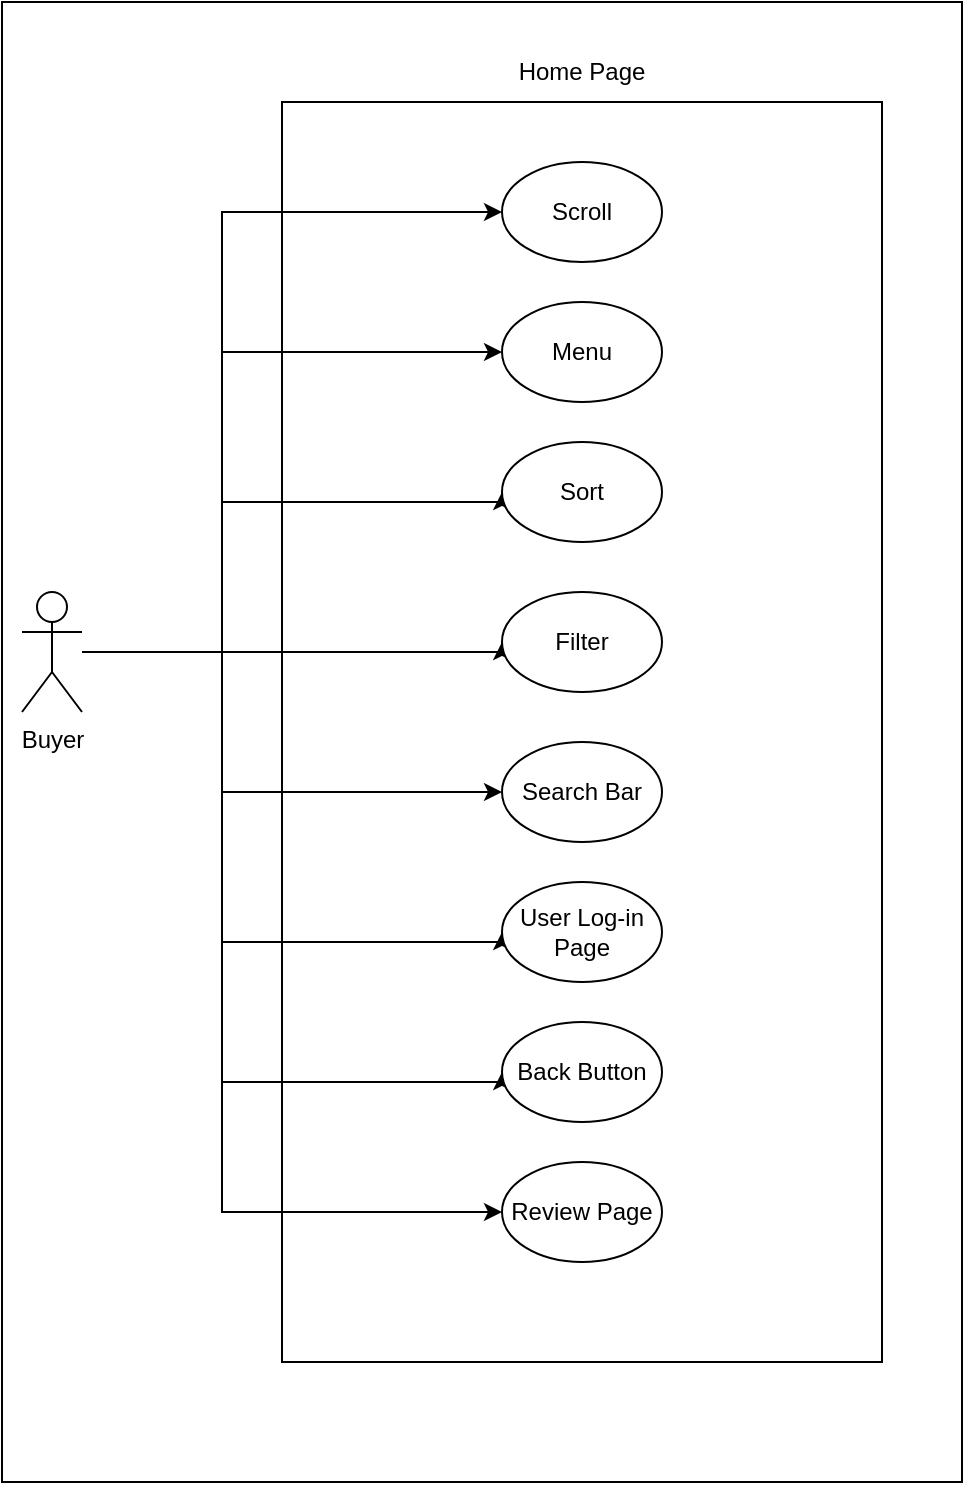 <mxfile version="28.2.4">
  <diagram name="Page-1" id="PWFlzDf_neIg9BVVS4qp">
    <mxGraphModel dx="847" dy="510" grid="1" gridSize="10" guides="1" tooltips="1" connect="1" arrows="1" fold="1" page="1" pageScale="1" pageWidth="850" pageHeight="1100" math="0" shadow="0">
      <root>
        <mxCell id="0" />
        <mxCell id="1" parent="0" />
        <mxCell id="z_xpVIjJXUj7fmtbT9ao-1" value="" style="rounded=0;whiteSpace=wrap;html=1;" vertex="1" parent="1">
          <mxGeometry x="80" y="60" width="480" height="740" as="geometry" />
        </mxCell>
        <mxCell id="_pqnNDwzV3QVhS5kXUrI-2" value="" style="rounded=0;whiteSpace=wrap;html=1;" parent="1" vertex="1">
          <mxGeometry x="220" y="110" width="300" height="630" as="geometry" />
        </mxCell>
        <mxCell id="_pqnNDwzV3QVhS5kXUrI-12" style="edgeStyle=orthogonalEdgeStyle;rounded=0;orthogonalLoop=1;jettySize=auto;html=1;entryX=0;entryY=0.5;entryDx=0;entryDy=0;" parent="1" source="_pqnNDwzV3QVhS5kXUrI-1" target="_pqnNDwzV3QVhS5kXUrI-4" edge="1">
          <mxGeometry relative="1" as="geometry">
            <Array as="points">
              <mxPoint x="190" y="385" />
              <mxPoint x="190" y="165" />
            </Array>
          </mxGeometry>
        </mxCell>
        <mxCell id="_pqnNDwzV3QVhS5kXUrI-13" style="edgeStyle=orthogonalEdgeStyle;rounded=0;orthogonalLoop=1;jettySize=auto;html=1;entryX=0;entryY=0.5;entryDx=0;entryDy=0;" parent="1" source="_pqnNDwzV3QVhS5kXUrI-1" target="_pqnNDwzV3QVhS5kXUrI-5" edge="1">
          <mxGeometry relative="1" as="geometry">
            <Array as="points">
              <mxPoint x="190" y="385" />
              <mxPoint x="190" y="235" />
            </Array>
          </mxGeometry>
        </mxCell>
        <mxCell id="_pqnNDwzV3QVhS5kXUrI-16" style="edgeStyle=orthogonalEdgeStyle;rounded=0;orthogonalLoop=1;jettySize=auto;html=1;entryX=0;entryY=0.5;entryDx=0;entryDy=0;" parent="1" source="_pqnNDwzV3QVhS5kXUrI-1" target="_pqnNDwzV3QVhS5kXUrI-6" edge="1">
          <mxGeometry relative="1" as="geometry">
            <Array as="points">
              <mxPoint x="190" y="385" />
              <mxPoint x="190" y="310" />
              <mxPoint x="330" y="310" />
            </Array>
          </mxGeometry>
        </mxCell>
        <mxCell id="_pqnNDwzV3QVhS5kXUrI-17" style="edgeStyle=orthogonalEdgeStyle;rounded=0;orthogonalLoop=1;jettySize=auto;html=1;entryX=0;entryY=0.5;entryDx=0;entryDy=0;" parent="1" source="_pqnNDwzV3QVhS5kXUrI-1" target="_pqnNDwzV3QVhS5kXUrI-8" edge="1">
          <mxGeometry relative="1" as="geometry">
            <Array as="points">
              <mxPoint x="330" y="385" />
            </Array>
          </mxGeometry>
        </mxCell>
        <mxCell id="_pqnNDwzV3QVhS5kXUrI-18" style="edgeStyle=orthogonalEdgeStyle;rounded=0;orthogonalLoop=1;jettySize=auto;html=1;entryX=0;entryY=0.5;entryDx=0;entryDy=0;" parent="1" source="_pqnNDwzV3QVhS5kXUrI-1" target="_pqnNDwzV3QVhS5kXUrI-9" edge="1">
          <mxGeometry relative="1" as="geometry">
            <Array as="points">
              <mxPoint x="190" y="385" />
              <mxPoint x="190" y="455" />
            </Array>
          </mxGeometry>
        </mxCell>
        <mxCell id="_pqnNDwzV3QVhS5kXUrI-20" style="edgeStyle=orthogonalEdgeStyle;rounded=0;orthogonalLoop=1;jettySize=auto;html=1;entryX=0;entryY=0.5;entryDx=0;entryDy=0;" parent="1" source="_pqnNDwzV3QVhS5kXUrI-1" target="_pqnNDwzV3QVhS5kXUrI-10" edge="1">
          <mxGeometry relative="1" as="geometry">
            <Array as="points">
              <mxPoint x="190" y="385" />
              <mxPoint x="190" y="530" />
              <mxPoint x="330" y="530" />
            </Array>
          </mxGeometry>
        </mxCell>
        <mxCell id="_pqnNDwzV3QVhS5kXUrI-21" style="edgeStyle=orthogonalEdgeStyle;rounded=0;orthogonalLoop=1;jettySize=auto;html=1;entryX=0;entryY=0.5;entryDx=0;entryDy=0;" parent="1" source="_pqnNDwzV3QVhS5kXUrI-1" target="_pqnNDwzV3QVhS5kXUrI-11" edge="1">
          <mxGeometry relative="1" as="geometry">
            <Array as="points">
              <mxPoint x="190" y="385" />
              <mxPoint x="190" y="600" />
              <mxPoint x="330" y="600" />
            </Array>
          </mxGeometry>
        </mxCell>
        <mxCell id="RgO05CdwCtv-VjwkFPT9-2" style="edgeStyle=orthogonalEdgeStyle;rounded=0;orthogonalLoop=1;jettySize=auto;html=1;entryX=0;entryY=0.5;entryDx=0;entryDy=0;" parent="1" source="_pqnNDwzV3QVhS5kXUrI-1" target="RgO05CdwCtv-VjwkFPT9-1" edge="1">
          <mxGeometry relative="1" as="geometry">
            <Array as="points">
              <mxPoint x="190" y="385" />
              <mxPoint x="190" y="665" />
            </Array>
          </mxGeometry>
        </mxCell>
        <mxCell id="_pqnNDwzV3QVhS5kXUrI-1" value="Buyer" style="shape=umlActor;verticalLabelPosition=bottom;verticalAlign=top;html=1;outlineConnect=0;" parent="1" vertex="1">
          <mxGeometry x="90" y="355" width="30" height="60" as="geometry" />
        </mxCell>
        <mxCell id="_pqnNDwzV3QVhS5kXUrI-3" value="Home Page" style="text;html=1;align=center;verticalAlign=middle;whiteSpace=wrap;rounded=0;" parent="1" vertex="1">
          <mxGeometry x="330" y="80" width="80" height="30" as="geometry" />
        </mxCell>
        <mxCell id="_pqnNDwzV3QVhS5kXUrI-4" value="Scroll" style="ellipse;whiteSpace=wrap;html=1;" parent="1" vertex="1">
          <mxGeometry x="330" y="140" width="80" height="50" as="geometry" />
        </mxCell>
        <mxCell id="_pqnNDwzV3QVhS5kXUrI-5" value="Menu" style="ellipse;whiteSpace=wrap;html=1;" parent="1" vertex="1">
          <mxGeometry x="330" y="210" width="80" height="50" as="geometry" />
        </mxCell>
        <mxCell id="_pqnNDwzV3QVhS5kXUrI-6" value="Sort" style="ellipse;whiteSpace=wrap;html=1;" parent="1" vertex="1">
          <mxGeometry x="330" y="280" width="80" height="50" as="geometry" />
        </mxCell>
        <mxCell id="_pqnNDwzV3QVhS5kXUrI-8" value="Filter" style="ellipse;whiteSpace=wrap;html=1;" parent="1" vertex="1">
          <mxGeometry x="330" y="355" width="80" height="50" as="geometry" />
        </mxCell>
        <mxCell id="_pqnNDwzV3QVhS5kXUrI-9" value="Search Bar" style="ellipse;whiteSpace=wrap;html=1;" parent="1" vertex="1">
          <mxGeometry x="330" y="430" width="80" height="50" as="geometry" />
        </mxCell>
        <mxCell id="_pqnNDwzV3QVhS5kXUrI-10" value="User Log-in Page" style="ellipse;whiteSpace=wrap;html=1;" parent="1" vertex="1">
          <mxGeometry x="330" y="500" width="80" height="50" as="geometry" />
        </mxCell>
        <mxCell id="_pqnNDwzV3QVhS5kXUrI-11" value="Back Button" style="ellipse;whiteSpace=wrap;html=1;" parent="1" vertex="1">
          <mxGeometry x="330" y="570" width="80" height="50" as="geometry" />
        </mxCell>
        <mxCell id="_pqnNDwzV3QVhS5kXUrI-22" style="edgeStyle=orthogonalEdgeStyle;rounded=0;orthogonalLoop=1;jettySize=auto;html=1;exitX=0.5;exitY=1;exitDx=0;exitDy=0;" parent="1" source="_pqnNDwzV3QVhS5kXUrI-2" target="_pqnNDwzV3QVhS5kXUrI-2" edge="1">
          <mxGeometry relative="1" as="geometry" />
        </mxCell>
        <mxCell id="RgO05CdwCtv-VjwkFPT9-1" value="Review Page" style="ellipse;whiteSpace=wrap;html=1;" parent="1" vertex="1">
          <mxGeometry x="330" y="640" width="80" height="50" as="geometry" />
        </mxCell>
      </root>
    </mxGraphModel>
  </diagram>
</mxfile>
